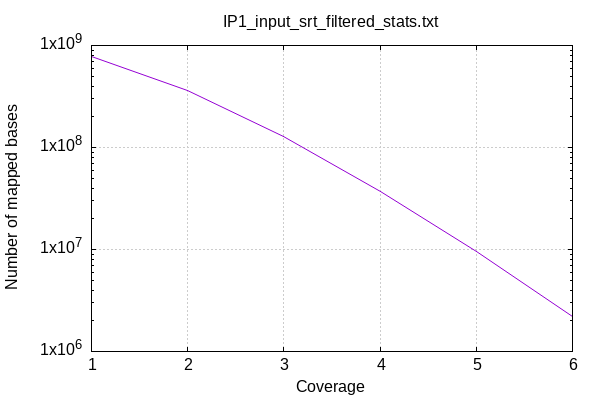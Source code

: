 
            set terminal png size 600,400 truecolor
            set output "/home/qianhui/deaf1_chipseq/data/02_data_processed/samplestats/IP1_input_srt_filtered_stats/coverage.png"
            set grid xtics ytics y2tics back lc rgb "#cccccc"
            set ylabel "Number of mapped bases"
            set xlabel "Coverage"
            set log y
            set style fill solid border -1
            set title "IP1_input_srt_filtered_stats.txt" noenhanced
            set xrange [:6]
            plot '-' with lines notitle
        1	775074760
2	364740844
3	128695723
4	37397746
5	9484983
6	2204500
7	504816
8	124166
9	38491
10	17885
11	11057
12	8485
13	7029
14	6003
15	5361
16	4754
17	4179
18	3581
19	3172
20	2663
21	2496
22	2143
23	1799
24	1506
25	1207
26	1042
27	833
28	735
29	598
30	562
31	487
32	404
33	323
34	297
35	236
36	200
37	180
38	150
39	162
40	166
41	161
42	153
43	174
44	126
45	121
46	119
47	127
48	83
49	111
50	99
51	117
52	83
53	109
54	93
55	84
56	86
57	95
58	72
59	77
60	77
61	58
62	50
63	78
64	47
65	37
66	34
67	50
68	31
69	51
70	24
71	31
72	28
73	34
74	23
75	48
76	29
77	26
78	21
79	26
80	33
81	39
82	37
83	18
84	10
85	3
86	6
87	2
88	8
89	4
90	3
91	5
92	8
93	1
94	2
end
